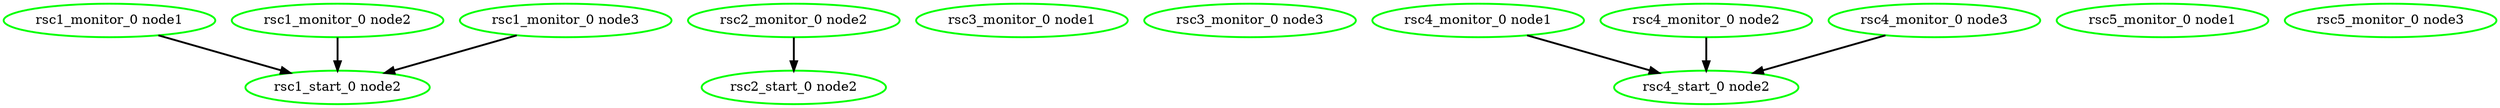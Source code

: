 digraph "g" {
"rsc1_monitor_0 node1" -> "rsc1_start_0 node2" [ style = bold]
"rsc1_monitor_0 node1" [ style=bold color="green" fontcolor="black" ]
"rsc1_monitor_0 node2" -> "rsc1_start_0 node2" [ style = bold]
"rsc1_monitor_0 node2" [ style=bold color="green" fontcolor="black" ]
"rsc1_monitor_0 node3" -> "rsc1_start_0 node2" [ style = bold]
"rsc1_monitor_0 node3" [ style=bold color="green" fontcolor="black" ]
"rsc1_start_0 node2" [ style=bold color="green" fontcolor="black" ]
"rsc2_monitor_0 node2" -> "rsc2_start_0 node2" [ style = bold]
"rsc2_monitor_0 node2" [ style=bold color="green" fontcolor="black" ]
"rsc2_start_0 node2" [ style=bold color="green" fontcolor="black" ]
"rsc3_monitor_0 node1" [ style=bold color="green" fontcolor="black" ]
"rsc3_monitor_0 node3" [ style=bold color="green" fontcolor="black" ]
"rsc4_monitor_0 node1" -> "rsc4_start_0 node2" [ style = bold]
"rsc4_monitor_0 node1" [ style=bold color="green" fontcolor="black" ]
"rsc4_monitor_0 node2" -> "rsc4_start_0 node2" [ style = bold]
"rsc4_monitor_0 node2" [ style=bold color="green" fontcolor="black" ]
"rsc4_monitor_0 node3" -> "rsc4_start_0 node2" [ style = bold]
"rsc4_monitor_0 node3" [ style=bold color="green" fontcolor="black" ]
"rsc4_start_0 node2" [ style=bold color="green" fontcolor="black" ]
"rsc5_monitor_0 node1" [ style=bold color="green" fontcolor="black" ]
"rsc5_monitor_0 node3" [ style=bold color="green" fontcolor="black" ]
}
